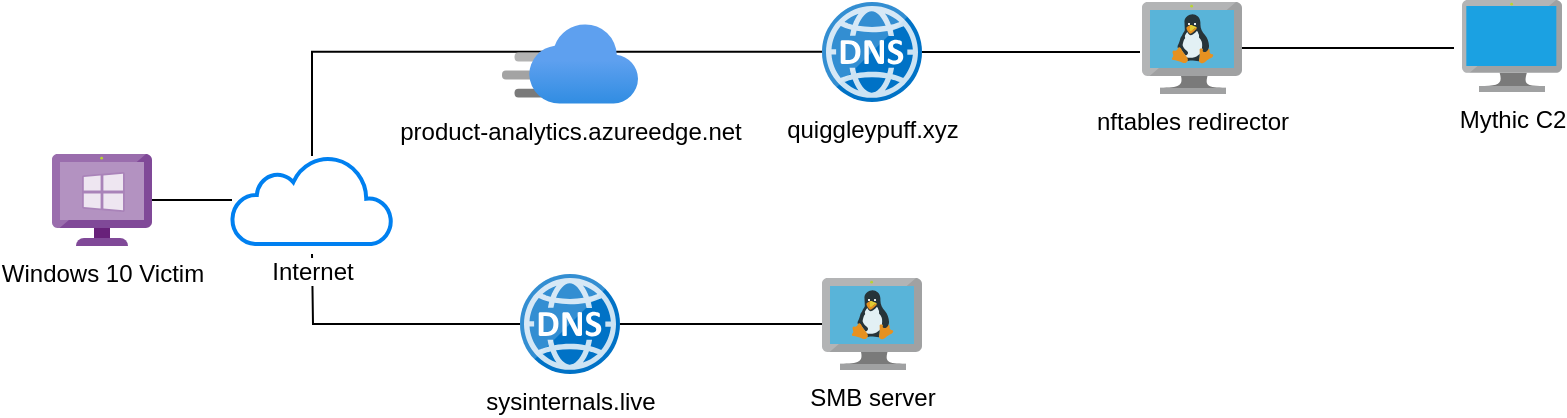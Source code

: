 <mxfile version="14.8.2" type="device"><diagram id="YytcBQo-1vy1AJ4YjAHI" name="Page-1"><mxGraphModel dx="900" dy="677" grid="1" gridSize="10" guides="1" tooltips="1" connect="1" arrows="1" fold="1" page="1" pageScale="1" pageWidth="850" pageHeight="1100" math="0" shadow="0"><root><mxCell id="0" /><mxCell id="1" parent="0" /><mxCell id="_fbUhvRYk73TUz4wTY17-33" style="edgeStyle=orthogonalEdgeStyle;rounded=0;orthogonalLoop=1;jettySize=auto;html=1;entryX=0;entryY=0.497;entryDx=0;entryDy=0;entryPerimeter=0;endArrow=none;endFill=0;" edge="1" parent="1" source="_fbUhvRYk73TUz4wTY17-28" target="_fbUhvRYk73TUz4wTY17-5"><mxGeometry relative="1" as="geometry"><Array as="points"><mxPoint x="180" y="289" /></Array></mxGeometry></mxCell><mxCell id="_fbUhvRYk73TUz4wTY17-23" value="Mythic C2" style="aspect=fixed;html=1;points=[];align=center;image;fontSize=12;image=img/lib/mscae/Virtual_Machine.svg;" vertex="1" parent="1"><mxGeometry x="755" y="263" width="50" height="46" as="geometry" /></mxCell><mxCell id="_fbUhvRYk73TUz4wTY17-24" value="" style="whiteSpace=wrap;html=1;fillColor=#1ba1e2;fontColor=#ffffff;strokeColor=none;" vertex="1" parent="1"><mxGeometry x="757.16" y="266" width="45" height="30" as="geometry" /></mxCell><mxCell id="_fbUhvRYk73TUz4wTY17-25" value="" style="shape=image;verticalLabelPosition=bottom;labelBackgroundColor=#ffffff;verticalAlign=top;aspect=fixed;imageAspect=0;image=https://raw.githubusercontent.com/its-a-feature/Mythic/d218e7fcf0d8ad33acced10e161818e514d1116f/mythic-docker/app/static/mythic.svg;" vertex="1" parent="1"><mxGeometry x="760.46" y="264" width="41.7" height="34" as="geometry" /></mxCell><mxCell id="_fbUhvRYk73TUz4wTY17-31" style="edgeStyle=orthogonalEdgeStyle;rounded=0;orthogonalLoop=1;jettySize=auto;html=1;endArrow=none;endFill=0;" edge="1" parent="1" source="_fbUhvRYk73TUz4wTY17-1" target="_fbUhvRYk73TUz4wTY17-28"><mxGeometry relative="1" as="geometry" /></mxCell><mxCell id="_fbUhvRYk73TUz4wTY17-1" value="Windows 10 Victim" style="aspect=fixed;html=1;points=[];align=center;image;fontSize=12;image=img/lib/mscae/VM_Windows_Non_Azure.svg;" vertex="1" parent="1"><mxGeometry x="50" y="340" width="50" height="46" as="geometry" /></mxCell><mxCell id="_fbUhvRYk73TUz4wTY17-19" style="edgeStyle=orthogonalEdgeStyle;rounded=0;orthogonalLoop=1;jettySize=auto;html=1;entryX=-0.08;entryY=0.5;entryDx=0;entryDy=0;entryPerimeter=0;endArrow=none;endFill=0;" edge="1" parent="1" source="_fbUhvRYk73TUz4wTY17-2"><mxGeometry relative="1" as="geometry"><mxPoint x="751" y="287" as="targetPoint" /></mxGeometry></mxCell><mxCell id="_fbUhvRYk73TUz4wTY17-2" value="nftables redirector" style="aspect=fixed;html=1;points=[];align=center;image;fontSize=12;image=img/lib/mscae/VM_Linux.svg;" vertex="1" parent="1"><mxGeometry x="595" y="264" width="50" height="46" as="geometry" /></mxCell><mxCell id="_fbUhvRYk73TUz4wTY17-3" value="SMB server" style="aspect=fixed;html=1;points=[];align=center;image;fontSize=12;image=img/lib/mscae/VM_Linux.svg;" vertex="1" parent="1"><mxGeometry x="435" y="402" width="50" height="46" as="geometry" /></mxCell><mxCell id="_fbUhvRYk73TUz4wTY17-9" style="edgeStyle=orthogonalEdgeStyle;rounded=0;orthogonalLoop=1;jettySize=auto;html=1;entryX=-0.02;entryY=0.543;entryDx=0;entryDy=0;entryPerimeter=0;endArrow=none;endFill=0;" edge="1" parent="1" source="_fbUhvRYk73TUz4wTY17-5" target="_fbUhvRYk73TUz4wTY17-2"><mxGeometry relative="1" as="geometry" /></mxCell><mxCell id="_fbUhvRYk73TUz4wTY17-5" value="quiggleypuff.xyz" style="aspect=fixed;html=1;points=[];align=center;image;fontSize=12;image=img/lib/mscae/DNS.svg;" vertex="1" parent="1"><mxGeometry x="435" y="264" width="50" height="50" as="geometry" /></mxCell><mxCell id="_fbUhvRYk73TUz4wTY17-11" style="edgeStyle=orthogonalEdgeStyle;rounded=0;orthogonalLoop=1;jettySize=auto;html=1;endArrow=none;endFill=0;" edge="1" parent="1" source="_fbUhvRYk73TUz4wTY17-6" target="_fbUhvRYk73TUz4wTY17-3"><mxGeometry relative="1" as="geometry" /></mxCell><mxCell id="_fbUhvRYk73TUz4wTY17-30" style="edgeStyle=orthogonalEdgeStyle;rounded=0;orthogonalLoop=1;jettySize=auto;html=1;endArrow=none;endFill=0;" edge="1" parent="1" source="_fbUhvRYk73TUz4wTY17-6"><mxGeometry relative="1" as="geometry"><mxPoint x="180" y="390" as="targetPoint" /></mxGeometry></mxCell><mxCell id="_fbUhvRYk73TUz4wTY17-6" value="&lt;div&gt;sysinternals.live&lt;/div&gt;" style="aspect=fixed;html=1;points=[];align=center;image;fontSize=12;image=img/lib/mscae/DNS.svg;" vertex="1" parent="1"><mxGeometry x="284" y="400" width="50" height="50" as="geometry" /></mxCell><mxCell id="_fbUhvRYk73TUz4wTY17-12" value="product-analytics.azureedge.net" style="aspect=fixed;html=1;points=[];align=center;image;fontSize=12;image=img/lib/azure2/app_services/CDN_Profiles.svg;" vertex="1" parent="1"><mxGeometry x="275" y="275" width="68" height="40" as="geometry" /></mxCell><mxCell id="_fbUhvRYk73TUz4wTY17-28" value="Internet" style="html=1;verticalLabelPosition=bottom;align=center;labelBackgroundColor=#ffffff;verticalAlign=top;strokeWidth=2;strokeColor=#0080F0;shadow=0;dashed=0;shape=mxgraph.ios7.icons.cloud;" vertex="1" parent="1"><mxGeometry x="140" y="341" width="80" height="44" as="geometry" /></mxCell></root></mxGraphModel></diagram></mxfile>